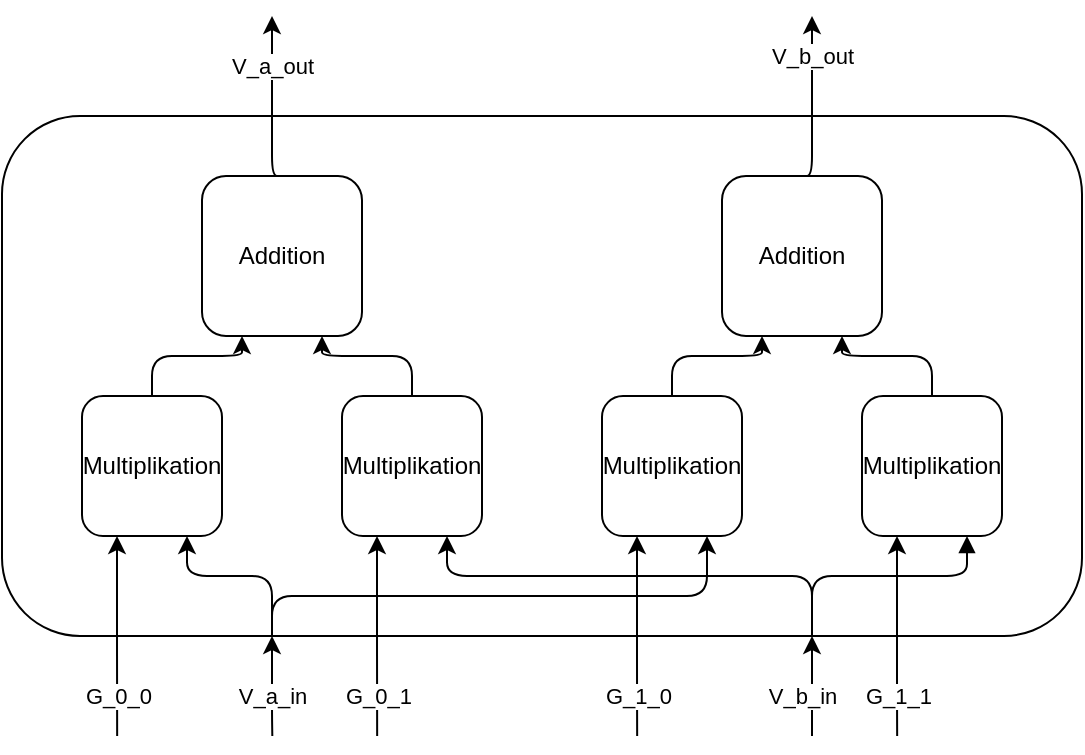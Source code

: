 <mxfile version="24.0.7" type="github">
  <diagram name="Page-1" id="mfj5ObScFYbmNDHJe4dQ">
    <mxGraphModel dx="876" dy="535" grid="1" gridSize="10" guides="1" tooltips="1" connect="1" arrows="1" fold="1" page="1" pageScale="1" pageWidth="850" pageHeight="1100" math="0" shadow="0">
      <root>
        <mxCell id="0" />
        <mxCell id="1" parent="0" />
        <mxCell id="v_P1SrSjxpbax4tQQ7hH-2" value="V_a_out" style="edgeStyle=orthogonalEdgeStyle;rounded=1;orthogonalLoop=1;jettySize=auto;html=1;exitX=0.25;exitY=0;exitDx=0;exitDy=0;labelBackgroundColor=default;fontColor=default;" edge="1" parent="1" source="v_P1SrSjxpbax4tQQ7hH-1">
          <mxGeometry relative="1" as="geometry">
            <mxPoint x="315" y="40" as="targetPoint" />
            <Array as="points">
              <mxPoint x="315" y="65" />
              <mxPoint x="315" y="65" />
            </Array>
          </mxGeometry>
        </mxCell>
        <mxCell id="v_P1SrSjxpbax4tQQ7hH-3" value="V_b_out" style="edgeStyle=orthogonalEdgeStyle;rounded=1;orthogonalLoop=1;jettySize=auto;html=1;exitX=0.75;exitY=0;exitDx=0;exitDy=0;labelBackgroundColor=default;fontColor=default;" edge="1" parent="1" source="v_P1SrSjxpbax4tQQ7hH-1">
          <mxGeometry x="0.208" relative="1" as="geometry">
            <mxPoint x="585" y="40" as="targetPoint" />
            <mxPoint as="offset" />
          </mxGeometry>
        </mxCell>
        <mxCell id="v_P1SrSjxpbax4tQQ7hH-5" value="V_b_in" style="edgeStyle=orthogonalEdgeStyle;rounded=1;orthogonalLoop=1;jettySize=auto;html=1;exitX=0.75;exitY=1;exitDx=0;exitDy=0;labelBackgroundColor=default;fontColor=default;endArrow=none;endFill=0;startArrow=classic;startFill=1;" edge="1" parent="1" source="v_P1SrSjxpbax4tQQ7hH-1">
          <mxGeometry x="0.212" y="-5" relative="1" as="geometry">
            <mxPoint x="585" y="400" as="targetPoint" />
            <mxPoint as="offset" />
          </mxGeometry>
        </mxCell>
        <mxCell id="v_P1SrSjxpbax4tQQ7hH-8" value="V_a_in" style="edgeStyle=orthogonalEdgeStyle;rounded=1;orthogonalLoop=1;jettySize=auto;html=1;exitX=0.25;exitY=1;exitDx=0;exitDy=0;startArrow=classic;startFill=1;endArrow=none;endFill=0;labelBackgroundColor=default;fontColor=default;" edge="1" parent="1" source="v_P1SrSjxpbax4tQQ7hH-1">
          <mxGeometry x="0.2" relative="1" as="geometry">
            <mxPoint x="315.158" y="400" as="targetPoint" />
            <Array as="points">
              <mxPoint x="315" y="390" />
              <mxPoint x="315" y="390" />
            </Array>
            <mxPoint as="offset" />
          </mxGeometry>
        </mxCell>
        <mxCell id="v_P1SrSjxpbax4tQQ7hH-9" value="Recheneinheit" style="text;strokeColor=none;align=center;fillColor=none;html=1;verticalAlign=middle;whiteSpace=wrap;rounded=1;labelBackgroundColor=none;fontColor=#FF3333;" vertex="1" parent="1">
          <mxGeometry x="420" y="145" width="60" height="30" as="geometry" />
        </mxCell>
        <mxCell id="v_P1SrSjxpbax4tQQ7hH-1" value="" style="whiteSpace=wrap;html=1;labelBackgroundColor=none;align=center;verticalAlign=middle;fontFamily=Helvetica;fontSize=12;rounded=1;" vertex="1" parent="1">
          <mxGeometry x="180" y="90" width="540" height="260" as="geometry" />
        </mxCell>
        <mxCell id="v_P1SrSjxpbax4tQQ7hH-26" style="edgeStyle=orthogonalEdgeStyle;rounded=1;orthogonalLoop=1;jettySize=auto;html=1;exitX=0.75;exitY=1;exitDx=0;exitDy=0;entryX=0.75;entryY=1;entryDx=0;entryDy=0;startArrow=block;startFill=1;endArrow=none;endFill=0;labelBackgroundColor=none;fontColor=default;" edge="1" parent="1" source="v_P1SrSjxpbax4tQQ7hH-10" target="v_P1SrSjxpbax4tQQ7hH-1">
          <mxGeometry relative="1" as="geometry" />
        </mxCell>
        <mxCell id="v_P1SrSjxpbax4tQQ7hH-31" value="G_1_1" style="edgeStyle=orthogonalEdgeStyle;rounded=1;orthogonalLoop=1;jettySize=auto;html=1;exitX=0.25;exitY=1;exitDx=0;exitDy=0;startArrow=classic;startFill=1;endArrow=none;endFill=0;" edge="1" parent="1" source="v_P1SrSjxpbax4tQQ7hH-10">
          <mxGeometry x="0.6" relative="1" as="geometry">
            <mxPoint x="627.579" y="400" as="targetPoint" />
            <Array as="points">
              <mxPoint x="628" y="380" />
              <mxPoint x="628" y="380" />
            </Array>
            <mxPoint as="offset" />
          </mxGeometry>
        </mxCell>
        <mxCell id="v_P1SrSjxpbax4tQQ7hH-38" style="edgeStyle=orthogonalEdgeStyle;rounded=1;orthogonalLoop=1;jettySize=auto;html=1;exitX=0.5;exitY=0;exitDx=0;exitDy=0;entryX=0.75;entryY=1;entryDx=0;entryDy=0;" edge="1" parent="1" source="v_P1SrSjxpbax4tQQ7hH-10" target="v_P1SrSjxpbax4tQQ7hH-33">
          <mxGeometry relative="1" as="geometry" />
        </mxCell>
        <mxCell id="v_P1SrSjxpbax4tQQ7hH-10" value="Multiplikation" style="whiteSpace=wrap;html=1;align=center;verticalAlign=middle;fontFamily=Helvetica;fontSize=12;labelBackgroundColor=none;rounded=1;" vertex="1" parent="1">
          <mxGeometry x="610" y="230" width="70" height="70" as="geometry" />
        </mxCell>
        <mxCell id="v_P1SrSjxpbax4tQQ7hH-17" style="edgeStyle=orthogonalEdgeStyle;rounded=1;orthogonalLoop=1;jettySize=auto;html=1;exitX=0.75;exitY=1;exitDx=0;exitDy=0;entryX=0.75;entryY=1;entryDx=0;entryDy=0;endArrow=none;endFill=0;startArrow=classic;startFill=1;labelBackgroundColor=none;fontColor=default;" edge="1" parent="1" source="v_P1SrSjxpbax4tQQ7hH-11" target="v_P1SrSjxpbax4tQQ7hH-1">
          <mxGeometry relative="1" as="geometry" />
        </mxCell>
        <mxCell id="v_P1SrSjxpbax4tQQ7hH-29" value="G_0_1" style="edgeStyle=orthogonalEdgeStyle;rounded=1;orthogonalLoop=1;jettySize=auto;html=1;exitX=0.25;exitY=1;exitDx=0;exitDy=0;startArrow=classic;startFill=1;endArrow=none;endFill=0;" edge="1" parent="1" source="v_P1SrSjxpbax4tQQ7hH-11">
          <mxGeometry x="0.602" relative="1" as="geometry">
            <mxPoint x="367.579" y="400" as="targetPoint" />
            <mxPoint as="offset" />
          </mxGeometry>
        </mxCell>
        <mxCell id="v_P1SrSjxpbax4tQQ7hH-35" style="edgeStyle=orthogonalEdgeStyle;rounded=1;orthogonalLoop=1;jettySize=auto;html=1;exitX=0.5;exitY=0;exitDx=0;exitDy=0;entryX=0.75;entryY=1;entryDx=0;entryDy=0;" edge="1" parent="1" source="v_P1SrSjxpbax4tQQ7hH-11" target="v_P1SrSjxpbax4tQQ7hH-32">
          <mxGeometry relative="1" as="geometry" />
        </mxCell>
        <mxCell id="v_P1SrSjxpbax4tQQ7hH-11" value="Multiplikation" style="whiteSpace=wrap;html=1;align=center;verticalAlign=middle;fontFamily=Helvetica;fontSize=12;labelBackgroundColor=none;rounded=1;" vertex="1" parent="1">
          <mxGeometry x="350" y="230" width="70" height="70" as="geometry" />
        </mxCell>
        <mxCell id="v_P1SrSjxpbax4tQQ7hH-16" style="edgeStyle=orthogonalEdgeStyle;rounded=1;orthogonalLoop=1;jettySize=auto;html=1;exitX=0.75;exitY=1;exitDx=0;exitDy=0;entryX=0.25;entryY=1;entryDx=0;entryDy=0;startArrow=classic;startFill=1;endArrow=none;endFill=0;labelBackgroundColor=none;fontColor=default;" edge="1" parent="1" source="v_P1SrSjxpbax4tQQ7hH-12" target="v_P1SrSjxpbax4tQQ7hH-1">
          <mxGeometry relative="1" as="geometry" />
        </mxCell>
        <mxCell id="v_P1SrSjxpbax4tQQ7hH-28" value="G_0_0" style="edgeStyle=orthogonalEdgeStyle;rounded=1;orthogonalLoop=1;jettySize=auto;html=1;exitX=0.25;exitY=1;exitDx=0;exitDy=0;labelBackgroundColor=default;fontColor=default;startArrow=classic;startFill=1;endArrow=none;endFill=0;" edge="1" parent="1" source="v_P1SrSjxpbax4tQQ7hH-12">
          <mxGeometry x="0.602" relative="1" as="geometry">
            <mxPoint x="237.579" y="400" as="targetPoint" />
            <mxPoint as="offset" />
          </mxGeometry>
        </mxCell>
        <mxCell id="v_P1SrSjxpbax4tQQ7hH-34" style="edgeStyle=orthogonalEdgeStyle;rounded=1;orthogonalLoop=1;jettySize=auto;html=1;exitX=0.5;exitY=0;exitDx=0;exitDy=0;entryX=0.25;entryY=1;entryDx=0;entryDy=0;" edge="1" parent="1" source="v_P1SrSjxpbax4tQQ7hH-12" target="v_P1SrSjxpbax4tQQ7hH-32">
          <mxGeometry relative="1" as="geometry" />
        </mxCell>
        <mxCell id="v_P1SrSjxpbax4tQQ7hH-12" value="Multiplikation" style="whiteSpace=wrap;html=1;align=center;verticalAlign=middle;fontFamily=Helvetica;fontSize=12;labelBackgroundColor=none;rounded=1;" vertex="1" parent="1">
          <mxGeometry x="220" y="230" width="70" height="70" as="geometry" />
        </mxCell>
        <mxCell id="v_P1SrSjxpbax4tQQ7hH-25" style="edgeStyle=orthogonalEdgeStyle;rounded=1;orthogonalLoop=1;jettySize=auto;html=1;exitX=0.75;exitY=1;exitDx=0;exitDy=0;entryX=0.25;entryY=1;entryDx=0;entryDy=0;startArrow=classic;startFill=1;endArrow=none;endFill=0;labelBackgroundColor=none;fontColor=default;" edge="1" parent="1" source="v_P1SrSjxpbax4tQQ7hH-13" target="v_P1SrSjxpbax4tQQ7hH-1">
          <mxGeometry relative="1" as="geometry">
            <mxPoint x="310" y="330" as="targetPoint" />
            <Array as="points">
              <mxPoint x="532" y="330" />
              <mxPoint x="315" y="330" />
            </Array>
          </mxGeometry>
        </mxCell>
        <mxCell id="v_P1SrSjxpbax4tQQ7hH-30" value="G_1_0" style="edgeStyle=orthogonalEdgeStyle;rounded=1;orthogonalLoop=1;jettySize=auto;html=1;exitX=0.25;exitY=1;exitDx=0;exitDy=0;startArrow=classic;startFill=1;endArrow=none;endFill=0;" edge="1" parent="1" source="v_P1SrSjxpbax4tQQ7hH-13">
          <mxGeometry x="0.6" relative="1" as="geometry">
            <mxPoint x="497.579" y="400" as="targetPoint" />
            <Array as="points">
              <mxPoint x="498" y="370" />
              <mxPoint x="498" y="370" />
            </Array>
            <mxPoint as="offset" />
          </mxGeometry>
        </mxCell>
        <mxCell id="v_P1SrSjxpbax4tQQ7hH-37" style="edgeStyle=orthogonalEdgeStyle;rounded=1;orthogonalLoop=1;jettySize=auto;html=1;exitX=0.5;exitY=0;exitDx=0;exitDy=0;entryX=0.25;entryY=1;entryDx=0;entryDy=0;" edge="1" parent="1" source="v_P1SrSjxpbax4tQQ7hH-13" target="v_P1SrSjxpbax4tQQ7hH-33">
          <mxGeometry relative="1" as="geometry" />
        </mxCell>
        <mxCell id="v_P1SrSjxpbax4tQQ7hH-13" value="Multiplikation" style="whiteSpace=wrap;html=1;align=center;verticalAlign=middle;fontFamily=Helvetica;fontSize=12;labelBackgroundColor=none;rounded=1;" vertex="1" parent="1">
          <mxGeometry x="480" y="230" width="70" height="70" as="geometry" />
        </mxCell>
        <mxCell id="v_P1SrSjxpbax4tQQ7hH-40" style="edgeStyle=orthogonalEdgeStyle;rounded=1;orthogonalLoop=1;jettySize=auto;html=1;exitX=0.5;exitY=0;exitDx=0;exitDy=0;entryX=0.25;entryY=0;entryDx=0;entryDy=0;endArrow=none;endFill=0;" edge="1" parent="1" source="v_P1SrSjxpbax4tQQ7hH-32" target="v_P1SrSjxpbax4tQQ7hH-1">
          <mxGeometry relative="1" as="geometry" />
        </mxCell>
        <mxCell id="v_P1SrSjxpbax4tQQ7hH-32" value="Addition" style="whiteSpace=wrap;html=1;rounded=1;" vertex="1" parent="1">
          <mxGeometry x="280" y="120" width="80" height="80" as="geometry" />
        </mxCell>
        <mxCell id="v_P1SrSjxpbax4tQQ7hH-39" style="edgeStyle=orthogonalEdgeStyle;rounded=1;orthogonalLoop=1;jettySize=auto;html=1;exitX=0.5;exitY=0;exitDx=0;exitDy=0;entryX=0.75;entryY=0;entryDx=0;entryDy=0;endArrow=none;endFill=0;" edge="1" parent="1" source="v_P1SrSjxpbax4tQQ7hH-33" target="v_P1SrSjxpbax4tQQ7hH-1">
          <mxGeometry relative="1" as="geometry">
            <Array as="points">
              <mxPoint x="585" y="120" />
            </Array>
          </mxGeometry>
        </mxCell>
        <mxCell id="v_P1SrSjxpbax4tQQ7hH-33" value="Addition" style="whiteSpace=wrap;html=1;rounded=1;" vertex="1" parent="1">
          <mxGeometry x="540" y="120" width="80" height="80" as="geometry" />
        </mxCell>
      </root>
    </mxGraphModel>
  </diagram>
</mxfile>
